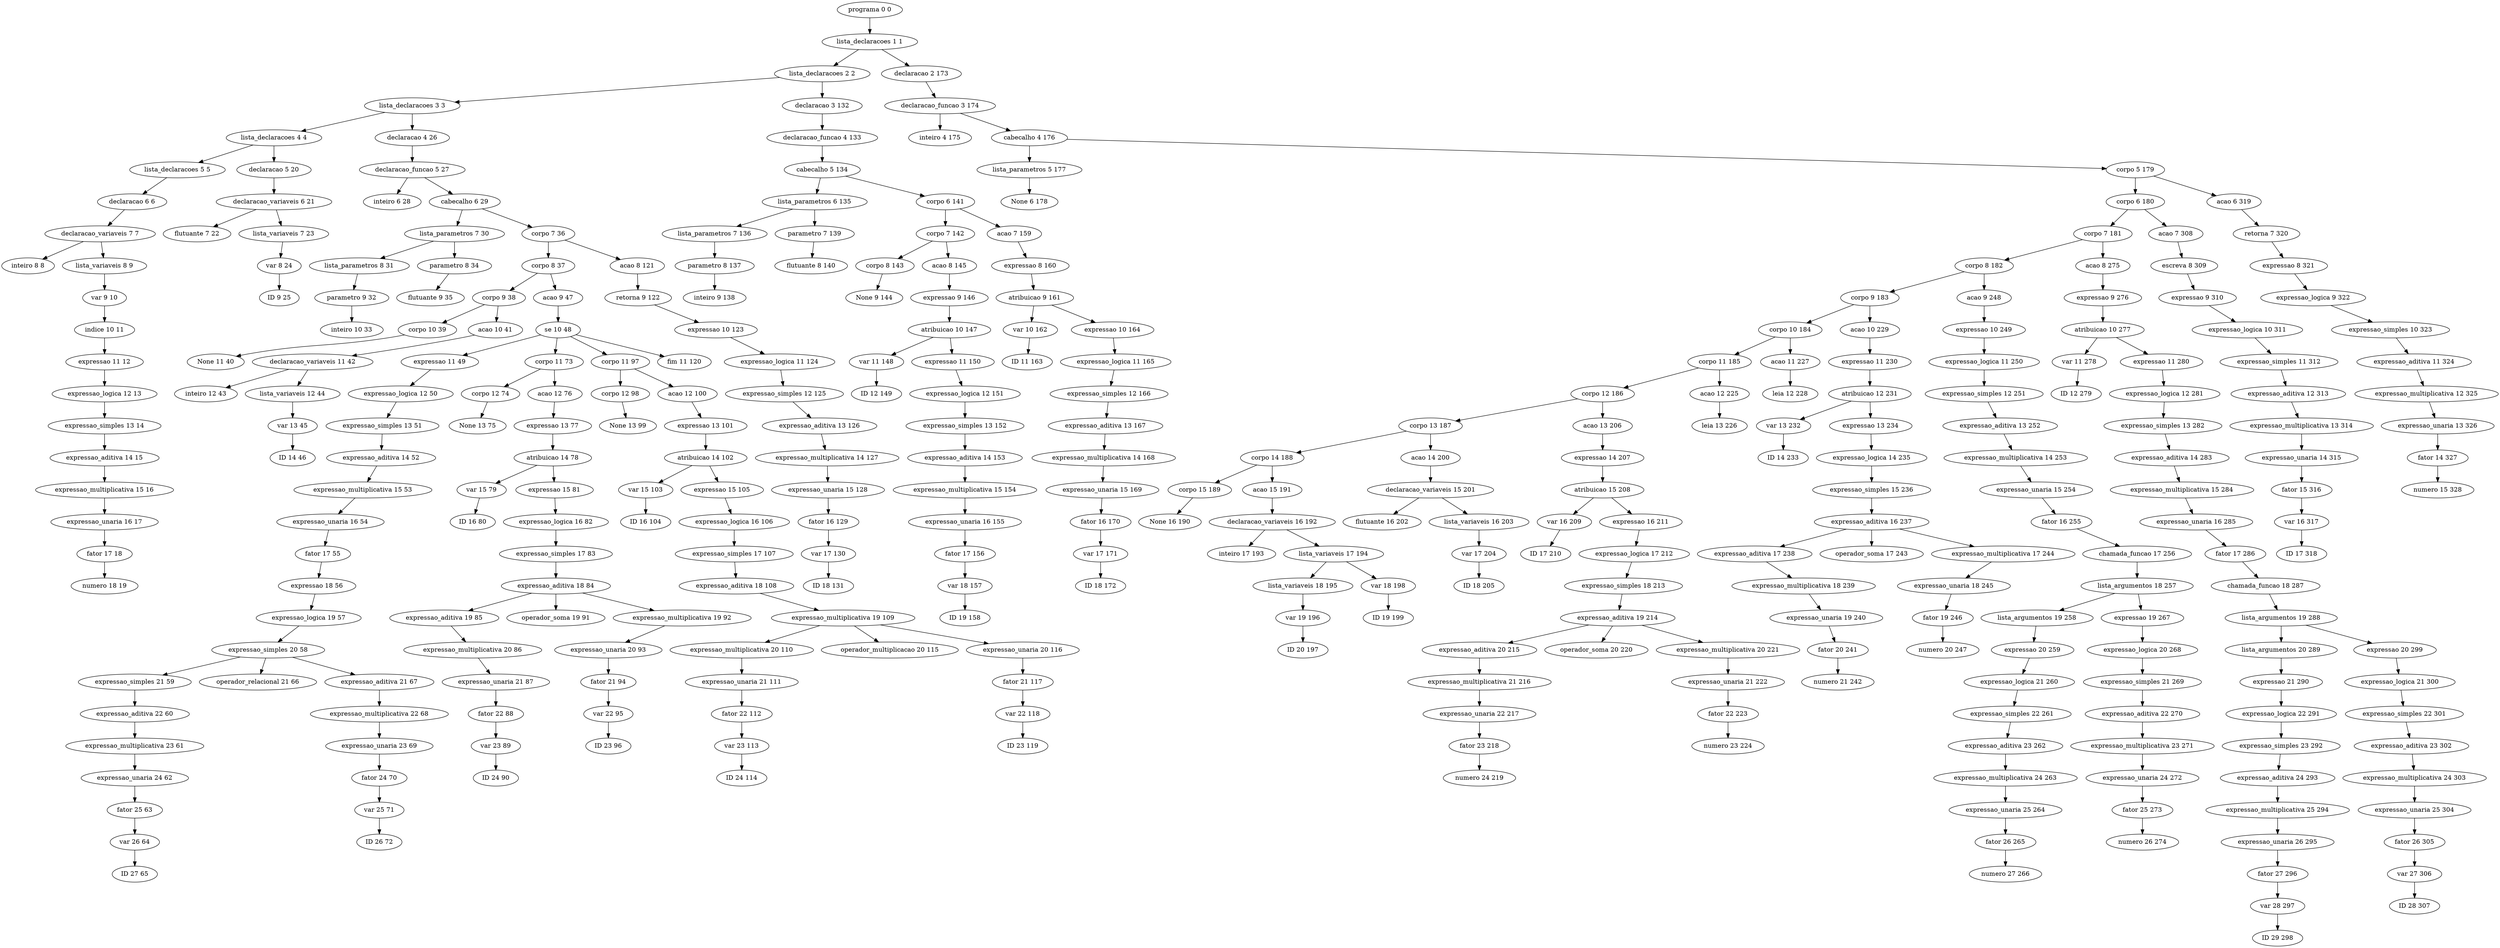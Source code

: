 digraph G {
	"programa 0 0" -> "lista_declaracoes 1 1"
	"lista_declaracoes 1 1" -> "lista_declaracoes 2 2"
	"lista_declaracoes 2 2" -> "lista_declaracoes 3 3"
	"lista_declaracoes 3 3" -> "lista_declaracoes 4 4"
	"lista_declaracoes 4 4" -> "lista_declaracoes 5 5"
	"lista_declaracoes 5 5" -> "declaracao 6 6"
	"declaracao 6 6" -> "declaracao_variaveis 7 7"
	"declaracao_variaveis 7 7" -> "inteiro 8 8"
	"declaracao_variaveis 7 7" -> "lista_variaveis 8 9"
	"lista_variaveis 8 9" -> "var 9 10"
	"var 9 10" -> "indice 10 11"
	"indice 10 11" -> "expressao 11 12"
	"expressao 11 12" -> "expressao_logica 12 13"
	"expressao_logica 12 13" -> "expressao_simples 13 14"
	"expressao_simples 13 14" -> "expressao_aditiva 14 15"
	"expressao_aditiva 14 15" -> "expressao_multiplicativa 15 16"
	"expressao_multiplicativa 15 16" -> "expressao_unaria 16 17"
	"expressao_unaria 16 17" -> "fator 17 18"
	"fator 17 18" -> "numero 18 19"
	"lista_declaracoes 4 4" -> "declaracao 5 20"
	"declaracao 5 20" -> "declaracao_variaveis 6 21"
	"declaracao_variaveis 6 21" -> "flutuante 7 22"
	"declaracao_variaveis 6 21" -> "lista_variaveis 7 23"
	"lista_variaveis 7 23" -> "var 8 24"
	"var 8 24" -> "ID 9 25"
	"lista_declaracoes 3 3" -> "declaracao 4 26"
	"declaracao 4 26" -> "declaracao_funcao 5 27"
	"declaracao_funcao 5 27" -> "inteiro 6 28"
	"declaracao_funcao 5 27" -> "cabecalho 6 29"
	"cabecalho 6 29" -> "lista_parametros 7 30"
	"lista_parametros 7 30" -> "lista_parametros 8 31"
	"lista_parametros 8 31" -> "parametro 9 32"
	"parametro 9 32" -> "inteiro 10 33"
	"lista_parametros 7 30" -> "parametro 8 34"
	"parametro 8 34" -> "flutuante 9 35"
	"cabecalho 6 29" -> "corpo 7 36"
	"corpo 7 36" -> "corpo 8 37"
	"corpo 8 37" -> "corpo 9 38"
	"corpo 9 38" -> "corpo 10 39"
	"corpo 10 39" -> "None 11 40"
	"corpo 9 38" -> "acao 10 41"
	"acao 10 41" -> "declaracao_variaveis 11 42"
	"declaracao_variaveis 11 42" -> "inteiro 12 43"
	"declaracao_variaveis 11 42" -> "lista_variaveis 12 44"
	"lista_variaveis 12 44" -> "var 13 45"
	"var 13 45" -> "ID 14 46"
	"corpo 8 37" -> "acao 9 47"
	"acao 9 47" -> "se 10 48"
	"se 10 48" -> "expressao 11 49"
	"expressao 11 49" -> "expressao_logica 12 50"
	"expressao_logica 12 50" -> "expressao_simples 13 51"
	"expressao_simples 13 51" -> "expressao_aditiva 14 52"
	"expressao_aditiva 14 52" -> "expressao_multiplicativa 15 53"
	"expressao_multiplicativa 15 53" -> "expressao_unaria 16 54"
	"expressao_unaria 16 54" -> "fator 17 55"
	"fator 17 55" -> "expressao 18 56"
	"expressao 18 56" -> "expressao_logica 19 57"
	"expressao_logica 19 57" -> "expressao_simples 20 58"
	"expressao_simples 20 58" -> "expressao_simples 21 59"
	"expressao_simples 21 59" -> "expressao_aditiva 22 60"
	"expressao_aditiva 22 60" -> "expressao_multiplicativa 23 61"
	"expressao_multiplicativa 23 61" -> "expressao_unaria 24 62"
	"expressao_unaria 24 62" -> "fator 25 63"
	"fator 25 63" -> "var 26 64"
	"var 26 64" -> "ID 27 65"
	"expressao_simples 20 58" -> "operador_relacional 21 66"
	"expressao_simples 20 58" -> "expressao_aditiva 21 67"
	"expressao_aditiva 21 67" -> "expressao_multiplicativa 22 68"
	"expressao_multiplicativa 22 68" -> "expressao_unaria 23 69"
	"expressao_unaria 23 69" -> "fator 24 70"
	"fator 24 70" -> "var 25 71"
	"var 25 71" -> "ID 26 72"
	"se 10 48" -> "corpo 11 73"
	"corpo 11 73" -> "corpo 12 74"
	"corpo 12 74" -> "None 13 75"
	"corpo 11 73" -> "acao 12 76"
	"acao 12 76" -> "expressao 13 77"
	"expressao 13 77" -> "atribuicao 14 78"
	"atribuicao 14 78" -> "var 15 79"
	"var 15 79" -> "ID 16 80"
	"atribuicao 14 78" -> "expressao 15 81"
	"expressao 15 81" -> "expressao_logica 16 82"
	"expressao_logica 16 82" -> "expressao_simples 17 83"
	"expressao_simples 17 83" -> "expressao_aditiva 18 84"
	"expressao_aditiva 18 84" -> "expressao_aditiva 19 85"
	"expressao_aditiva 19 85" -> "expressao_multiplicativa 20 86"
	"expressao_multiplicativa 20 86" -> "expressao_unaria 21 87"
	"expressao_unaria 21 87" -> "fator 22 88"
	"fator 22 88" -> "var 23 89"
	"var 23 89" -> "ID 24 90"
	"expressao_aditiva 18 84" -> "operador_soma 19 91"
	"expressao_aditiva 18 84" -> "expressao_multiplicativa 19 92"
	"expressao_multiplicativa 19 92" -> "expressao_unaria 20 93"
	"expressao_unaria 20 93" -> "fator 21 94"
	"fator 21 94" -> "var 22 95"
	"var 22 95" -> "ID 23 96"
	"se 10 48" -> "corpo 11 97"
	"corpo 11 97" -> "corpo 12 98"
	"corpo 12 98" -> "None 13 99"
	"corpo 11 97" -> "acao 12 100"
	"acao 12 100" -> "expressao 13 101"
	"expressao 13 101" -> "atribuicao 14 102"
	"atribuicao 14 102" -> "var 15 103"
	"var 15 103" -> "ID 16 104"
	"atribuicao 14 102" -> "expressao 15 105"
	"expressao 15 105" -> "expressao_logica 16 106"
	"expressao_logica 16 106" -> "expressao_simples 17 107"
	"expressao_simples 17 107" -> "expressao_aditiva 18 108"
	"expressao_aditiva 18 108" -> "expressao_multiplicativa 19 109"
	"expressao_multiplicativa 19 109" -> "expressao_multiplicativa 20 110"
	"expressao_multiplicativa 20 110" -> "expressao_unaria 21 111"
	"expressao_unaria 21 111" -> "fator 22 112"
	"fator 22 112" -> "var 23 113"
	"var 23 113" -> "ID 24 114"
	"expressao_multiplicativa 19 109" -> "operador_multiplicacao 20 115"
	"expressao_multiplicativa 19 109" -> "expressao_unaria 20 116"
	"expressao_unaria 20 116" -> "fator 21 117"
	"fator 21 117" -> "var 22 118"
	"var 22 118" -> "ID 23 119"
	"se 10 48" -> "fim 11 120"
	"corpo 7 36" -> "acao 8 121"
	"acao 8 121" -> "retorna 9 122"
	"retorna 9 122" -> "expressao 10 123"
	"expressao 10 123" -> "expressao_logica 11 124"
	"expressao_logica 11 124" -> "expressao_simples 12 125"
	"expressao_simples 12 125" -> "expressao_aditiva 13 126"
	"expressao_aditiva 13 126" -> "expressao_multiplicativa 14 127"
	"expressao_multiplicativa 14 127" -> "expressao_unaria 15 128"
	"expressao_unaria 15 128" -> "fator 16 129"
	"fator 16 129" -> "var 17 130"
	"var 17 130" -> "ID 18 131"
	"lista_declaracoes 2 2" -> "declaracao 3 132"
	"declaracao 3 132" -> "declaracao_funcao 4 133"
	"declaracao_funcao 4 133" -> "cabecalho 5 134"
	"cabecalho 5 134" -> "lista_parametros 6 135"
	"lista_parametros 6 135" -> "lista_parametros 7 136"
	"lista_parametros 7 136" -> "parametro 8 137"
	"parametro 8 137" -> "inteiro 9 138"
	"lista_parametros 6 135" -> "parametro 7 139"
	"parametro 7 139" -> "flutuante 8 140"
	"cabecalho 5 134" -> "corpo 6 141"
	"corpo 6 141" -> "corpo 7 142"
	"corpo 7 142" -> "corpo 8 143"
	"corpo 8 143" -> "None 9 144"
	"corpo 7 142" -> "acao 8 145"
	"acao 8 145" -> "expressao 9 146"
	"expressao 9 146" -> "atribuicao 10 147"
	"atribuicao 10 147" -> "var 11 148"
	"var 11 148" -> "ID 12 149"
	"atribuicao 10 147" -> "expressao 11 150"
	"expressao 11 150" -> "expressao_logica 12 151"
	"expressao_logica 12 151" -> "expressao_simples 13 152"
	"expressao_simples 13 152" -> "expressao_aditiva 14 153"
	"expressao_aditiva 14 153" -> "expressao_multiplicativa 15 154"
	"expressao_multiplicativa 15 154" -> "expressao_unaria 16 155"
	"expressao_unaria 16 155" -> "fator 17 156"
	"fator 17 156" -> "var 18 157"
	"var 18 157" -> "ID 19 158"
	"corpo 6 141" -> "acao 7 159"
	"acao 7 159" -> "expressao 8 160"
	"expressao 8 160" -> "atribuicao 9 161"
	"atribuicao 9 161" -> "var 10 162"
	"var 10 162" -> "ID 11 163"
	"atribuicao 9 161" -> "expressao 10 164"
	"expressao 10 164" -> "expressao_logica 11 165"
	"expressao_logica 11 165" -> "expressao_simples 12 166"
	"expressao_simples 12 166" -> "expressao_aditiva 13 167"
	"expressao_aditiva 13 167" -> "expressao_multiplicativa 14 168"
	"expressao_multiplicativa 14 168" -> "expressao_unaria 15 169"
	"expressao_unaria 15 169" -> "fator 16 170"
	"fator 16 170" -> "var 17 171"
	"var 17 171" -> "ID 18 172"
	"lista_declaracoes 1 1" -> "declaracao 2 173"
	"declaracao 2 173" -> "declaracao_funcao 3 174"
	"declaracao_funcao 3 174" -> "inteiro 4 175"
	"declaracao_funcao 3 174" -> "cabecalho 4 176"
	"cabecalho 4 176" -> "lista_parametros 5 177"
	"lista_parametros 5 177" -> "None 6 178"
	"cabecalho 4 176" -> "corpo 5 179"
	"corpo 5 179" -> "corpo 6 180"
	"corpo 6 180" -> "corpo 7 181"
	"corpo 7 181" -> "corpo 8 182"
	"corpo 8 182" -> "corpo 9 183"
	"corpo 9 183" -> "corpo 10 184"
	"corpo 10 184" -> "corpo 11 185"
	"corpo 11 185" -> "corpo 12 186"
	"corpo 12 186" -> "corpo 13 187"
	"corpo 13 187" -> "corpo 14 188"
	"corpo 14 188" -> "corpo 15 189"
	"corpo 15 189" -> "None 16 190"
	"corpo 14 188" -> "acao 15 191"
	"acao 15 191" -> "declaracao_variaveis 16 192"
	"declaracao_variaveis 16 192" -> "inteiro 17 193"
	"declaracao_variaveis 16 192" -> "lista_variaveis 17 194"
	"lista_variaveis 17 194" -> "lista_variaveis 18 195"
	"lista_variaveis 18 195" -> "var 19 196"
	"var 19 196" -> "ID 20 197"
	"lista_variaveis 17 194" -> "var 18 198"
	"var 18 198" -> "ID 19 199"
	"corpo 13 187" -> "acao 14 200"
	"acao 14 200" -> "declaracao_variaveis 15 201"
	"declaracao_variaveis 15 201" -> "flutuante 16 202"
	"declaracao_variaveis 15 201" -> "lista_variaveis 16 203"
	"lista_variaveis 16 203" -> "var 17 204"
	"var 17 204" -> "ID 18 205"
	"corpo 12 186" -> "acao 13 206"
	"acao 13 206" -> "expressao 14 207"
	"expressao 14 207" -> "atribuicao 15 208"
	"atribuicao 15 208" -> "var 16 209"
	"var 16 209" -> "ID 17 210"
	"atribuicao 15 208" -> "expressao 16 211"
	"expressao 16 211" -> "expressao_logica 17 212"
	"expressao_logica 17 212" -> "expressao_simples 18 213"
	"expressao_simples 18 213" -> "expressao_aditiva 19 214"
	"expressao_aditiva 19 214" -> "expressao_aditiva 20 215"
	"expressao_aditiva 20 215" -> "expressao_multiplicativa 21 216"
	"expressao_multiplicativa 21 216" -> "expressao_unaria 22 217"
	"expressao_unaria 22 217" -> "fator 23 218"
	"fator 23 218" -> "numero 24 219"
	"expressao_aditiva 19 214" -> "operador_soma 20 220"
	"expressao_aditiva 19 214" -> "expressao_multiplicativa 20 221"
	"expressao_multiplicativa 20 221" -> "expressao_unaria 21 222"
	"expressao_unaria 21 222" -> "fator 22 223"
	"fator 22 223" -> "numero 23 224"
	"corpo 11 185" -> "acao 12 225"
	"acao 12 225" -> "leia 13 226"
	"corpo 10 184" -> "acao 11 227"
	"acao 11 227" -> "leia 12 228"
	"corpo 9 183" -> "acao 10 229"
	"acao 10 229" -> "expressao 11 230"
	"expressao 11 230" -> "atribuicao 12 231"
	"atribuicao 12 231" -> "var 13 232"
	"var 13 232" -> "ID 14 233"
	"atribuicao 12 231" -> "expressao 13 234"
	"expressao 13 234" -> "expressao_logica 14 235"
	"expressao_logica 14 235" -> "expressao_simples 15 236"
	"expressao_simples 15 236" -> "expressao_aditiva 16 237"
	"expressao_aditiva 16 237" -> "expressao_aditiva 17 238"
	"expressao_aditiva 17 238" -> "expressao_multiplicativa 18 239"
	"expressao_multiplicativa 18 239" -> "expressao_unaria 19 240"
	"expressao_unaria 19 240" -> "fator 20 241"
	"fator 20 241" -> "numero 21 242"
	"expressao_aditiva 16 237" -> "operador_soma 17 243"
	"expressao_aditiva 16 237" -> "expressao_multiplicativa 17 244"
	"expressao_multiplicativa 17 244" -> "expressao_unaria 18 245"
	"expressao_unaria 18 245" -> "fator 19 246"
	"fator 19 246" -> "numero 20 247"
	"corpo 8 182" -> "acao 9 248"
	"acao 9 248" -> "expressao 10 249"
	"expressao 10 249" -> "expressao_logica 11 250"
	"expressao_logica 11 250" -> "expressao_simples 12 251"
	"expressao_simples 12 251" -> "expressao_aditiva 13 252"
	"expressao_aditiva 13 252" -> "expressao_multiplicativa 14 253"
	"expressao_multiplicativa 14 253" -> "expressao_unaria 15 254"
	"expressao_unaria 15 254" -> "fator 16 255"
	"fator 16 255" -> "chamada_funcao 17 256"
	"chamada_funcao 17 256" -> "lista_argumentos 18 257"
	"lista_argumentos 18 257" -> "lista_argumentos 19 258"
	"lista_argumentos 19 258" -> "expressao 20 259"
	"expressao 20 259" -> "expressao_logica 21 260"
	"expressao_logica 21 260" -> "expressao_simples 22 261"
	"expressao_simples 22 261" -> "expressao_aditiva 23 262"
	"expressao_aditiva 23 262" -> "expressao_multiplicativa 24 263"
	"expressao_multiplicativa 24 263" -> "expressao_unaria 25 264"
	"expressao_unaria 25 264" -> "fator 26 265"
	"fator 26 265" -> "numero 27 266"
	"lista_argumentos 18 257" -> "expressao 19 267"
	"expressao 19 267" -> "expressao_logica 20 268"
	"expressao_logica 20 268" -> "expressao_simples 21 269"
	"expressao_simples 21 269" -> "expressao_aditiva 22 270"
	"expressao_aditiva 22 270" -> "expressao_multiplicativa 23 271"
	"expressao_multiplicativa 23 271" -> "expressao_unaria 24 272"
	"expressao_unaria 24 272" -> "fator 25 273"
	"fator 25 273" -> "numero 26 274"
	"corpo 7 181" -> "acao 8 275"
	"acao 8 275" -> "expressao 9 276"
	"expressao 9 276" -> "atribuicao 10 277"
	"atribuicao 10 277" -> "var 11 278"
	"var 11 278" -> "ID 12 279"
	"atribuicao 10 277" -> "expressao 11 280"
	"expressao 11 280" -> "expressao_logica 12 281"
	"expressao_logica 12 281" -> "expressao_simples 13 282"
	"expressao_simples 13 282" -> "expressao_aditiva 14 283"
	"expressao_aditiva 14 283" -> "expressao_multiplicativa 15 284"
	"expressao_multiplicativa 15 284" -> "expressao_unaria 16 285"
	"expressao_unaria 16 285" -> "fator 17 286"
	"fator 17 286" -> "chamada_funcao 18 287"
	"chamada_funcao 18 287" -> "lista_argumentos 19 288"
	"lista_argumentos 19 288" -> "lista_argumentos 20 289"
	"lista_argumentos 20 289" -> "expressao 21 290"
	"expressao 21 290" -> "expressao_logica 22 291"
	"expressao_logica 22 291" -> "expressao_simples 23 292"
	"expressao_simples 23 292" -> "expressao_aditiva 24 293"
	"expressao_aditiva 24 293" -> "expressao_multiplicativa 25 294"
	"expressao_multiplicativa 25 294" -> "expressao_unaria 26 295"
	"expressao_unaria 26 295" -> "fator 27 296"
	"fator 27 296" -> "var 28 297"
	"var 28 297" -> "ID 29 298"
	"lista_argumentos 19 288" -> "expressao 20 299"
	"expressao 20 299" -> "expressao_logica 21 300"
	"expressao_logica 21 300" -> "expressao_simples 22 301"
	"expressao_simples 22 301" -> "expressao_aditiva 23 302"
	"expressao_aditiva 23 302" -> "expressao_multiplicativa 24 303"
	"expressao_multiplicativa 24 303" -> "expressao_unaria 25 304"
	"expressao_unaria 25 304" -> "fator 26 305"
	"fator 26 305" -> "var 27 306"
	"var 27 306" -> "ID 28 307"
	"corpo 6 180" -> "acao 7 308"
	"acao 7 308" -> "escreva 8 309"
	"escreva 8 309" -> "expressao 9 310"
	"expressao 9 310" -> "expressao_logica 10 311"
	"expressao_logica 10 311" -> "expressao_simples 11 312"
	"expressao_simples 11 312" -> "expressao_aditiva 12 313"
	"expressao_aditiva 12 313" -> "expressao_multiplicativa 13 314"
	"expressao_multiplicativa 13 314" -> "expressao_unaria 14 315"
	"expressao_unaria 14 315" -> "fator 15 316"
	"fator 15 316" -> "var 16 317"
	"var 16 317" -> "ID 17 318"
	"corpo 5 179" -> "acao 6 319"
	"acao 6 319" -> "retorna 7 320"
	"retorna 7 320" -> "expressao 8 321"
	"expressao 8 321" -> "expressao_logica 9 322"
	"expressao_logica 9 322" -> "expressao_simples 10 323"
	"expressao_simples 10 323" -> "expressao_aditiva 11 324"
	"expressao_aditiva 11 324" -> "expressao_multiplicativa 12 325"
	"expressao_multiplicativa 12 325" -> "expressao_unaria 13 326"
	"expressao_unaria 13 326" -> "fator 14 327"
	"fator 14 327" -> "numero 15 328"
}
